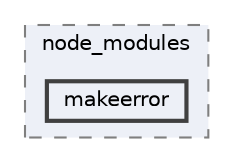 digraph "pkiclassroomrescheduler/src/main/frontend/node_modules/makeerror"
{
 // LATEX_PDF_SIZE
  bgcolor="transparent";
  edge [fontname=Helvetica,fontsize=10,labelfontname=Helvetica,labelfontsize=10];
  node [fontname=Helvetica,fontsize=10,shape=box,height=0.2,width=0.4];
  compound=true
  subgraph clusterdir_72953eda66ccb3a2722c28e1c3e6c23b {
    graph [ bgcolor="#edf0f7", pencolor="grey50", label="node_modules", fontname=Helvetica,fontsize=10 style="filled,dashed", URL="dir_72953eda66ccb3a2722c28e1c3e6c23b.html",tooltip=""]
  dir_d3565e5371a65a33682807b8fea510bc [label="makeerror", fillcolor="#edf0f7", color="grey25", style="filled,bold", URL="dir_d3565e5371a65a33682807b8fea510bc.html",tooltip=""];
  }
}
